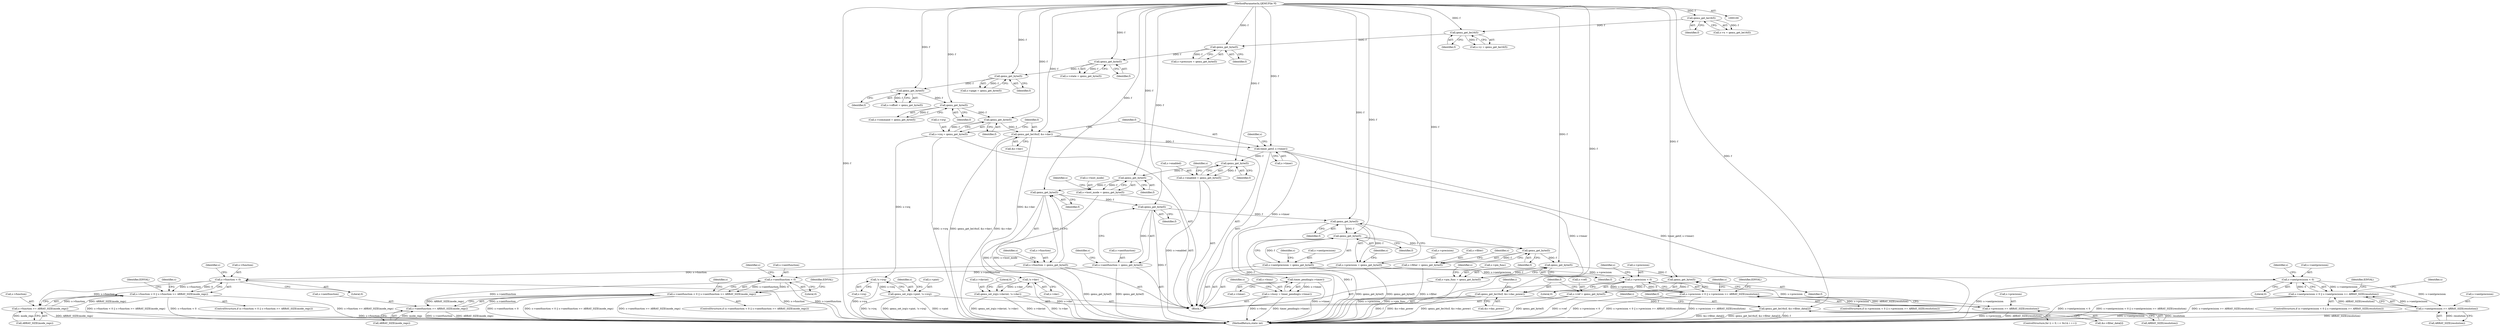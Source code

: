 digraph "0_qemu_5193be3be35f29a35bc465036cd64ad60d43385f@pointer" {
"1000163" [label="(Call,qemu_get_byte(f))"];
"1000157" [label="(Call,qemu_get_byte(f))"];
"1000151" [label="(Call,qemu_get_byte(f))"];
"1000145" [label="(Call,qemu_get_byte(f))"];
"1000139" [label="(Call,qemu_get_byte(f))"];
"1000133" [label="(Call,qemu_get_byte(f))"];
"1000127" [label="(Call,qemu_get_be16(f))"];
"1000121" [label="(Call,qemu_get_be16(f))"];
"1000101" [label="(MethodParameterIn,QEMUFile *f)"];
"1000159" [label="(Call,s->irq = qemu_get_byte(f))"];
"1000333" [label="(Call,!s->irq)"];
"1000329" [label="(Call,qemu_set_irq(s->pint, !s->irq))"];
"1000165" [label="(Call,qemu_get_be16s(f, &s->dav))"];
"1000171" [label="(Call,timer_get(f, s->timer))"];
"1000180" [label="(Call,qemu_get_byte(f))"];
"1000176" [label="(Call,s->enabled = qemu_get_byte(f))"];
"1000186" [label="(Call,qemu_get_byte(f))"];
"1000182" [label="(Call,s->host_mode = qemu_get_byte(f))"];
"1000192" [label="(Call,qemu_get_byte(f))"];
"1000188" [label="(Call,s->function = qemu_get_byte(f))"];
"1000196" [label="(Call,s->function < 0)"];
"1000195" [label="(Call,s->function < 0 || s->function >= ARRAY_SIZE(mode_regs))"];
"1000201" [label="(Call,s->function >= ARRAY_SIZE(mode_regs))"];
"1000215" [label="(Call,qemu_get_byte(f))"];
"1000211" [label="(Call,s->nextfunction = qemu_get_byte(f))"];
"1000219" [label="(Call,s->nextfunction < 0)"];
"1000218" [label="(Call,s->nextfunction < 0 || s->nextfunction >= ARRAY_SIZE(mode_regs))"];
"1000224" [label="(Call,s->nextfunction >= ARRAY_SIZE(mode_regs))"];
"1000238" [label="(Call,qemu_get_byte(f))"];
"1000234" [label="(Call,s->precision = qemu_get_byte(f))"];
"1000242" [label="(Call,s->precision < 0)"];
"1000241" [label="(Call,s->precision < 0 || s->precision >= ARRAY_SIZE(resolution))"];
"1000247" [label="(Call,s->precision >= ARRAY_SIZE(resolution))"];
"1000261" [label="(Call,qemu_get_byte(f))"];
"1000257" [label="(Call,s->nextprecision = qemu_get_byte(f))"];
"1000265" [label="(Call,s->nextprecision < 0)"];
"1000264" [label="(Call,s->nextprecision < 0 || s->nextprecision >= ARRAY_SIZE(resolution))"];
"1000270" [label="(Call,s->nextprecision >= ARRAY_SIZE(resolution))"];
"1000284" [label="(Call,qemu_get_byte(f))"];
"1000280" [label="(Call,s->filter = qemu_get_byte(f))"];
"1000290" [label="(Call,qemu_get_byte(f))"];
"1000286" [label="(Call,s->pin_func = qemu_get_byte(f))"];
"1000296" [label="(Call,qemu_get_byte(f))"];
"1000292" [label="(Call,s->ref = qemu_get_byte(f))"];
"1000298" [label="(Call,qemu_get_be16s(f, &s->dac_power))"];
"1000313" [label="(Call,qemu_get_be16s(f, &s->filter_data[i]))"];
"1000325" [label="(Call,timer_pending(s->timer))"];
"1000321" [label="(Call,s->busy = timer_pending(s->timer))"];
"1000341" [label="(Call,!s->dav)"];
"1000337" [label="(Call,qemu_set_irq(s->davint, !s->dav))"];
"1000171" [label="(Call,timer_get(f, s->timer))"];
"1000141" [label="(Call,s->page = qemu_get_byte(f))"];
"1000160" [label="(Call,s->irq)"];
"1000193" [label="(Identifier,f)"];
"1000202" [label="(Call,s->function)"];
"1000129" [label="(Call,s->pressure = qemu_get_byte(f))"];
"1000287" [label="(Call,s->pin_func)"];
"1000184" [label="(Identifier,s)"];
"1000330" [label="(Call,s->pint)"];
"1000165" [label="(Call,qemu_get_be16s(f, &s->dav))"];
"1000233" [label="(Identifier,EINVAL)"];
"1000152" [label="(Identifier,f)"];
"1000269" [label="(Literal,0)"];
"1000243" [label="(Call,s->precision)"];
"1000300" [label="(Call,&s->dac_power)"];
"1000194" [label="(ControlStructure,if (s->function < 0 || s->function >= ARRAY_SIZE(mode_regs)))"];
"1000157" [label="(Call,qemu_get_byte(f))"];
"1000296" [label="(Call,qemu_get_byte(f))"];
"1000210" [label="(Identifier,EINVAL)"];
"1000212" [label="(Call,s->nextfunction)"];
"1000218" [label="(Call,s->nextfunction < 0 || s->nextfunction >= ARRAY_SIZE(mode_regs))"];
"1000139" [label="(Call,qemu_get_byte(f))"];
"1000223" [label="(Literal,0)"];
"1000159" [label="(Call,s->irq = qemu_get_byte(f))"];
"1000242" [label="(Call,s->precision < 0)"];
"1000272" [label="(Identifier,s)"];
"1000262" [label="(Identifier,f)"];
"1000186" [label="(Call,qemu_get_byte(f))"];
"1000297" [label="(Identifier,f)"];
"1000188" [label="(Call,s->function = qemu_get_byte(f))"];
"1000221" [label="(Identifier,s)"];
"1000187" [label="(Identifier,f)"];
"1000200" [label="(Literal,0)"];
"1000341" [label="(Call,!s->dav)"];
"1000267" [label="(Identifier,s)"];
"1000338" [label="(Call,s->davint)"];
"1000183" [label="(Call,s->host_mode)"];
"1000326" [label="(Call,s->timer)"];
"1000225" [label="(Call,s->nextfunction)"];
"1000346" [label="(Literal,0)"];
"1000314" [label="(Identifier,f)"];
"1000321" [label="(Call,s->busy = timer_pending(s->timer))"];
"1000140" [label="(Identifier,f)"];
"1000172" [label="(Identifier,f)"];
"1000215" [label="(Call,qemu_get_byte(f))"];
"1000244" [label="(Identifier,s)"];
"1000203" [label="(Identifier,s)"];
"1000117" [label="(Call,s->x = qemu_get_be16(f))"];
"1000251" [label="(Call,ARRAY_SIZE(resolution))"];
"1000281" [label="(Call,s->filter)"];
"1000181" [label="(Identifier,f)"];
"1000217" [label="(ControlStructure,if (s->nextfunction < 0 || s->nextfunction >= ARRAY_SIZE(mode_regs)))"];
"1000274" [label="(Call,ARRAY_SIZE(resolution))"];
"1000248" [label="(Call,s->precision)"];
"1000234" [label="(Call,s->precision = qemu_get_byte(f))"];
"1000288" [label="(Identifier,s)"];
"1000261" [label="(Call,qemu_get_byte(f))"];
"1000176" [label="(Call,s->enabled = qemu_get_byte(f))"];
"1000258" [label="(Call,s->nextprecision)"];
"1000147" [label="(Call,s->offset = qemu_get_byte(f))"];
"1000146" [label="(Identifier,f)"];
"1000198" [label="(Identifier,s)"];
"1000213" [label="(Identifier,s)"];
"1000306" [label="(Identifier,i)"];
"1000122" [label="(Identifier,f)"];
"1000224" [label="(Call,s->nextfunction >= ARRAY_SIZE(mode_regs))"];
"1000127" [label="(Call,qemu_get_be16(f))"];
"1000241" [label="(Call,s->precision < 0 || s->precision >= ARRAY_SIZE(resolution))"];
"1000178" [label="(Identifier,s)"];
"1000342" [label="(Call,s->dav)"];
"1000304" [label="(ControlStructure,for (i = 0; i < 0x14; i ++))"];
"1000292" [label="(Call,s->ref = qemu_get_byte(f))"];
"1000266" [label="(Call,s->nextprecision)"];
"1000228" [label="(Call,ARRAY_SIZE(mode_regs))"];
"1000270" [label="(Call,s->nextprecision >= ARRAY_SIZE(resolution))"];
"1000284" [label="(Call,qemu_get_byte(f))"];
"1000286" [label="(Call,s->pin_func = qemu_get_byte(f))"];
"1000331" [label="(Identifier,s)"];
"1000166" [label="(Identifier,f)"];
"1000337" [label="(Call,qemu_set_irq(s->davint, !s->dav))"];
"1000128" [label="(Identifier,f)"];
"1000173" [label="(Call,s->timer)"];
"1000299" [label="(Identifier,f)"];
"1000134" [label="(Identifier,f)"];
"1000259" [label="(Identifier,s)"];
"1000322" [label="(Call,s->busy)"];
"1000315" [label="(Call,&s->filter_data[i])"];
"1000240" [label="(ControlStructure,if (s->precision < 0 || s->precision >= ARRAY_SIZE(resolution)))"];
"1000236" [label="(Identifier,s)"];
"1000280" [label="(Call,s->filter = qemu_get_byte(f))"];
"1000235" [label="(Call,s->precision)"];
"1000290" [label="(Call,qemu_get_byte(f))"];
"1000196" [label="(Call,s->function < 0)"];
"1000334" [label="(Call,s->irq)"];
"1000347" [label="(MethodReturn,static int)"];
"1000265" [label="(Call,s->nextprecision < 0)"];
"1000151" [label="(Call,qemu_get_byte(f))"];
"1000339" [label="(Identifier,s)"];
"1000153" [label="(Call,s->command = qemu_get_byte(f))"];
"1000219" [label="(Call,s->nextfunction < 0)"];
"1000294" [label="(Identifier,s)"];
"1000164" [label="(Identifier,f)"];
"1000192" [label="(Call,qemu_get_byte(f))"];
"1000177" [label="(Call,s->enabled)"];
"1000195" [label="(Call,s->function < 0 || s->function >= ARRAY_SIZE(mode_regs))"];
"1000182" [label="(Call,s->host_mode = qemu_get_byte(f))"];
"1000257" [label="(Call,s->nextprecision = qemu_get_byte(f))"];
"1000249" [label="(Identifier,s)"];
"1000104" [label="(Block,)"];
"1000123" [label="(Call,s->y = qemu_get_be16(f))"];
"1000279" [label="(Identifier,EINVAL)"];
"1000298" [label="(Call,qemu_get_be16s(f, &s->dac_power))"];
"1000256" [label="(Identifier,EINVAL)"];
"1000271" [label="(Call,s->nextprecision)"];
"1000226" [label="(Identifier,s)"];
"1000246" [label="(Literal,0)"];
"1000145" [label="(Call,qemu_get_byte(f))"];
"1000135" [label="(Call,s->state = qemu_get_byte(f))"];
"1000205" [label="(Call,ARRAY_SIZE(mode_regs))"];
"1000325" [label="(Call,timer_pending(s->timer))"];
"1000285" [label="(Identifier,f)"];
"1000312" [label="(Identifier,i)"];
"1000238" [label="(Call,qemu_get_byte(f))"];
"1000121" [label="(Call,qemu_get_be16(f))"];
"1000201" [label="(Call,s->function >= ARRAY_SIZE(mode_regs))"];
"1000211" [label="(Call,s->nextfunction = qemu_get_byte(f))"];
"1000167" [label="(Call,&s->dav)"];
"1000291" [label="(Identifier,f)"];
"1000329" [label="(Call,qemu_set_irq(s->pint, !s->irq))"];
"1000197" [label="(Call,s->function)"];
"1000101" [label="(MethodParameterIn,QEMUFile *f)"];
"1000180" [label="(Call,qemu_get_byte(f))"];
"1000189" [label="(Call,s->function)"];
"1000282" [label="(Identifier,s)"];
"1000216" [label="(Identifier,f)"];
"1000163" [label="(Call,qemu_get_byte(f))"];
"1000264" [label="(Call,s->nextprecision < 0 || s->nextprecision >= ARRAY_SIZE(resolution))"];
"1000313" [label="(Call,qemu_get_be16s(f, &s->filter_data[i]))"];
"1000190" [label="(Identifier,s)"];
"1000293" [label="(Call,s->ref)"];
"1000247" [label="(Call,s->precision >= ARRAY_SIZE(resolution))"];
"1000133" [label="(Call,qemu_get_byte(f))"];
"1000158" [label="(Identifier,f)"];
"1000220" [label="(Call,s->nextfunction)"];
"1000263" [label="(ControlStructure,if (s->nextprecision < 0 || s->nextprecision >= ARRAY_SIZE(resolution)))"];
"1000333" [label="(Call,!s->irq)"];
"1000239" [label="(Identifier,f)"];
"1000163" -> "1000159"  [label="AST: "];
"1000163" -> "1000164"  [label="CFG: "];
"1000164" -> "1000163"  [label="AST: "];
"1000159" -> "1000163"  [label="CFG: "];
"1000163" -> "1000159"  [label="DDG: f"];
"1000157" -> "1000163"  [label="DDG: f"];
"1000101" -> "1000163"  [label="DDG: f"];
"1000163" -> "1000165"  [label="DDG: f"];
"1000157" -> "1000153"  [label="AST: "];
"1000157" -> "1000158"  [label="CFG: "];
"1000158" -> "1000157"  [label="AST: "];
"1000153" -> "1000157"  [label="CFG: "];
"1000157" -> "1000153"  [label="DDG: f"];
"1000151" -> "1000157"  [label="DDG: f"];
"1000101" -> "1000157"  [label="DDG: f"];
"1000151" -> "1000147"  [label="AST: "];
"1000151" -> "1000152"  [label="CFG: "];
"1000152" -> "1000151"  [label="AST: "];
"1000147" -> "1000151"  [label="CFG: "];
"1000151" -> "1000147"  [label="DDG: f"];
"1000145" -> "1000151"  [label="DDG: f"];
"1000101" -> "1000151"  [label="DDG: f"];
"1000145" -> "1000141"  [label="AST: "];
"1000145" -> "1000146"  [label="CFG: "];
"1000146" -> "1000145"  [label="AST: "];
"1000141" -> "1000145"  [label="CFG: "];
"1000145" -> "1000141"  [label="DDG: f"];
"1000139" -> "1000145"  [label="DDG: f"];
"1000101" -> "1000145"  [label="DDG: f"];
"1000139" -> "1000135"  [label="AST: "];
"1000139" -> "1000140"  [label="CFG: "];
"1000140" -> "1000139"  [label="AST: "];
"1000135" -> "1000139"  [label="CFG: "];
"1000139" -> "1000135"  [label="DDG: f"];
"1000133" -> "1000139"  [label="DDG: f"];
"1000101" -> "1000139"  [label="DDG: f"];
"1000133" -> "1000129"  [label="AST: "];
"1000133" -> "1000134"  [label="CFG: "];
"1000134" -> "1000133"  [label="AST: "];
"1000129" -> "1000133"  [label="CFG: "];
"1000133" -> "1000129"  [label="DDG: f"];
"1000127" -> "1000133"  [label="DDG: f"];
"1000101" -> "1000133"  [label="DDG: f"];
"1000127" -> "1000123"  [label="AST: "];
"1000127" -> "1000128"  [label="CFG: "];
"1000128" -> "1000127"  [label="AST: "];
"1000123" -> "1000127"  [label="CFG: "];
"1000127" -> "1000123"  [label="DDG: f"];
"1000121" -> "1000127"  [label="DDG: f"];
"1000101" -> "1000127"  [label="DDG: f"];
"1000121" -> "1000117"  [label="AST: "];
"1000121" -> "1000122"  [label="CFG: "];
"1000122" -> "1000121"  [label="AST: "];
"1000117" -> "1000121"  [label="CFG: "];
"1000121" -> "1000117"  [label="DDG: f"];
"1000101" -> "1000121"  [label="DDG: f"];
"1000101" -> "1000100"  [label="AST: "];
"1000101" -> "1000347"  [label="DDG: f"];
"1000101" -> "1000165"  [label="DDG: f"];
"1000101" -> "1000171"  [label="DDG: f"];
"1000101" -> "1000180"  [label="DDG: f"];
"1000101" -> "1000186"  [label="DDG: f"];
"1000101" -> "1000192"  [label="DDG: f"];
"1000101" -> "1000215"  [label="DDG: f"];
"1000101" -> "1000238"  [label="DDG: f"];
"1000101" -> "1000261"  [label="DDG: f"];
"1000101" -> "1000284"  [label="DDG: f"];
"1000101" -> "1000290"  [label="DDG: f"];
"1000101" -> "1000296"  [label="DDG: f"];
"1000101" -> "1000298"  [label="DDG: f"];
"1000101" -> "1000313"  [label="DDG: f"];
"1000159" -> "1000104"  [label="AST: "];
"1000160" -> "1000159"  [label="AST: "];
"1000166" -> "1000159"  [label="CFG: "];
"1000159" -> "1000347"  [label="DDG: s->irq"];
"1000159" -> "1000333"  [label="DDG: s->irq"];
"1000333" -> "1000329"  [label="AST: "];
"1000333" -> "1000334"  [label="CFG: "];
"1000334" -> "1000333"  [label="AST: "];
"1000329" -> "1000333"  [label="CFG: "];
"1000333" -> "1000347"  [label="DDG: s->irq"];
"1000333" -> "1000329"  [label="DDG: s->irq"];
"1000329" -> "1000104"  [label="AST: "];
"1000330" -> "1000329"  [label="AST: "];
"1000339" -> "1000329"  [label="CFG: "];
"1000329" -> "1000347"  [label="DDG: !s->irq"];
"1000329" -> "1000347"  [label="DDG: qemu_set_irq(s->pint, !s->irq)"];
"1000329" -> "1000347"  [label="DDG: s->pint"];
"1000165" -> "1000104"  [label="AST: "];
"1000165" -> "1000167"  [label="CFG: "];
"1000166" -> "1000165"  [label="AST: "];
"1000167" -> "1000165"  [label="AST: "];
"1000172" -> "1000165"  [label="CFG: "];
"1000165" -> "1000347"  [label="DDG: &s->dav"];
"1000165" -> "1000347"  [label="DDG: qemu_get_be16s(f, &s->dav)"];
"1000165" -> "1000171"  [label="DDG: f"];
"1000165" -> "1000341"  [label="DDG: &s->dav"];
"1000171" -> "1000104"  [label="AST: "];
"1000171" -> "1000173"  [label="CFG: "];
"1000172" -> "1000171"  [label="AST: "];
"1000173" -> "1000171"  [label="AST: "];
"1000178" -> "1000171"  [label="CFG: "];
"1000171" -> "1000347"  [label="DDG: s->timer"];
"1000171" -> "1000347"  [label="DDG: timer_get(f, s->timer)"];
"1000171" -> "1000180"  [label="DDG: f"];
"1000171" -> "1000325"  [label="DDG: s->timer"];
"1000180" -> "1000176"  [label="AST: "];
"1000180" -> "1000181"  [label="CFG: "];
"1000181" -> "1000180"  [label="AST: "];
"1000176" -> "1000180"  [label="CFG: "];
"1000180" -> "1000176"  [label="DDG: f"];
"1000180" -> "1000186"  [label="DDG: f"];
"1000176" -> "1000104"  [label="AST: "];
"1000177" -> "1000176"  [label="AST: "];
"1000184" -> "1000176"  [label="CFG: "];
"1000176" -> "1000347"  [label="DDG: s->enabled"];
"1000186" -> "1000182"  [label="AST: "];
"1000186" -> "1000187"  [label="CFG: "];
"1000187" -> "1000186"  [label="AST: "];
"1000182" -> "1000186"  [label="CFG: "];
"1000186" -> "1000182"  [label="DDG: f"];
"1000186" -> "1000192"  [label="DDG: f"];
"1000182" -> "1000104"  [label="AST: "];
"1000183" -> "1000182"  [label="AST: "];
"1000190" -> "1000182"  [label="CFG: "];
"1000182" -> "1000347"  [label="DDG: s->host_mode"];
"1000192" -> "1000188"  [label="AST: "];
"1000192" -> "1000193"  [label="CFG: "];
"1000193" -> "1000192"  [label="AST: "];
"1000188" -> "1000192"  [label="CFG: "];
"1000192" -> "1000347"  [label="DDG: f"];
"1000192" -> "1000188"  [label="DDG: f"];
"1000192" -> "1000215"  [label="DDG: f"];
"1000188" -> "1000104"  [label="AST: "];
"1000189" -> "1000188"  [label="AST: "];
"1000198" -> "1000188"  [label="CFG: "];
"1000188" -> "1000347"  [label="DDG: qemu_get_byte(f)"];
"1000188" -> "1000196"  [label="DDG: s->function"];
"1000196" -> "1000195"  [label="AST: "];
"1000196" -> "1000200"  [label="CFG: "];
"1000197" -> "1000196"  [label="AST: "];
"1000200" -> "1000196"  [label="AST: "];
"1000203" -> "1000196"  [label="CFG: "];
"1000195" -> "1000196"  [label="CFG: "];
"1000196" -> "1000347"  [label="DDG: s->function"];
"1000196" -> "1000195"  [label="DDG: s->function"];
"1000196" -> "1000195"  [label="DDG: 0"];
"1000196" -> "1000201"  [label="DDG: s->function"];
"1000195" -> "1000194"  [label="AST: "];
"1000195" -> "1000201"  [label="CFG: "];
"1000201" -> "1000195"  [label="AST: "];
"1000210" -> "1000195"  [label="CFG: "];
"1000213" -> "1000195"  [label="CFG: "];
"1000195" -> "1000347"  [label="DDG: s->function >= ARRAY_SIZE(mode_regs)"];
"1000195" -> "1000347"  [label="DDG: s->function < 0 || s->function >= ARRAY_SIZE(mode_regs)"];
"1000195" -> "1000347"  [label="DDG: s->function < 0"];
"1000201" -> "1000195"  [label="DDG: s->function"];
"1000201" -> "1000195"  [label="DDG: ARRAY_SIZE(mode_regs)"];
"1000201" -> "1000205"  [label="CFG: "];
"1000202" -> "1000201"  [label="AST: "];
"1000205" -> "1000201"  [label="AST: "];
"1000201" -> "1000347"  [label="DDG: ARRAY_SIZE(mode_regs)"];
"1000201" -> "1000347"  [label="DDG: s->function"];
"1000205" -> "1000201"  [label="DDG: mode_regs"];
"1000215" -> "1000211"  [label="AST: "];
"1000215" -> "1000216"  [label="CFG: "];
"1000216" -> "1000215"  [label="AST: "];
"1000211" -> "1000215"  [label="CFG: "];
"1000215" -> "1000347"  [label="DDG: f"];
"1000215" -> "1000211"  [label="DDG: f"];
"1000215" -> "1000238"  [label="DDG: f"];
"1000211" -> "1000104"  [label="AST: "];
"1000212" -> "1000211"  [label="AST: "];
"1000221" -> "1000211"  [label="CFG: "];
"1000211" -> "1000347"  [label="DDG: qemu_get_byte(f)"];
"1000211" -> "1000219"  [label="DDG: s->nextfunction"];
"1000219" -> "1000218"  [label="AST: "];
"1000219" -> "1000223"  [label="CFG: "];
"1000220" -> "1000219"  [label="AST: "];
"1000223" -> "1000219"  [label="AST: "];
"1000226" -> "1000219"  [label="CFG: "];
"1000218" -> "1000219"  [label="CFG: "];
"1000219" -> "1000347"  [label="DDG: s->nextfunction"];
"1000219" -> "1000218"  [label="DDG: s->nextfunction"];
"1000219" -> "1000218"  [label="DDG: 0"];
"1000219" -> "1000224"  [label="DDG: s->nextfunction"];
"1000218" -> "1000217"  [label="AST: "];
"1000218" -> "1000224"  [label="CFG: "];
"1000224" -> "1000218"  [label="AST: "];
"1000233" -> "1000218"  [label="CFG: "];
"1000236" -> "1000218"  [label="CFG: "];
"1000218" -> "1000347"  [label="DDG: s->nextfunction < 0"];
"1000218" -> "1000347"  [label="DDG: s->nextfunction < 0 || s->nextfunction >= ARRAY_SIZE(mode_regs)"];
"1000218" -> "1000347"  [label="DDG: s->nextfunction >= ARRAY_SIZE(mode_regs)"];
"1000224" -> "1000218"  [label="DDG: s->nextfunction"];
"1000224" -> "1000218"  [label="DDG: ARRAY_SIZE(mode_regs)"];
"1000224" -> "1000228"  [label="CFG: "];
"1000225" -> "1000224"  [label="AST: "];
"1000228" -> "1000224"  [label="AST: "];
"1000224" -> "1000347"  [label="DDG: s->nextfunction"];
"1000224" -> "1000347"  [label="DDG: ARRAY_SIZE(mode_regs)"];
"1000228" -> "1000224"  [label="DDG: mode_regs"];
"1000238" -> "1000234"  [label="AST: "];
"1000238" -> "1000239"  [label="CFG: "];
"1000239" -> "1000238"  [label="AST: "];
"1000234" -> "1000238"  [label="CFG: "];
"1000238" -> "1000347"  [label="DDG: f"];
"1000238" -> "1000234"  [label="DDG: f"];
"1000238" -> "1000261"  [label="DDG: f"];
"1000234" -> "1000104"  [label="AST: "];
"1000235" -> "1000234"  [label="AST: "];
"1000244" -> "1000234"  [label="CFG: "];
"1000234" -> "1000347"  [label="DDG: qemu_get_byte(f)"];
"1000234" -> "1000242"  [label="DDG: s->precision"];
"1000242" -> "1000241"  [label="AST: "];
"1000242" -> "1000246"  [label="CFG: "];
"1000243" -> "1000242"  [label="AST: "];
"1000246" -> "1000242"  [label="AST: "];
"1000249" -> "1000242"  [label="CFG: "];
"1000241" -> "1000242"  [label="CFG: "];
"1000242" -> "1000347"  [label="DDG: s->precision"];
"1000242" -> "1000241"  [label="DDG: s->precision"];
"1000242" -> "1000241"  [label="DDG: 0"];
"1000242" -> "1000247"  [label="DDG: s->precision"];
"1000241" -> "1000240"  [label="AST: "];
"1000241" -> "1000247"  [label="CFG: "];
"1000247" -> "1000241"  [label="AST: "];
"1000256" -> "1000241"  [label="CFG: "];
"1000259" -> "1000241"  [label="CFG: "];
"1000241" -> "1000347"  [label="DDG: s->precision < 0"];
"1000241" -> "1000347"  [label="DDG: s->precision < 0 || s->precision >= ARRAY_SIZE(resolution)"];
"1000241" -> "1000347"  [label="DDG: s->precision >= ARRAY_SIZE(resolution)"];
"1000247" -> "1000241"  [label="DDG: s->precision"];
"1000247" -> "1000241"  [label="DDG: ARRAY_SIZE(resolution)"];
"1000247" -> "1000251"  [label="CFG: "];
"1000248" -> "1000247"  [label="AST: "];
"1000251" -> "1000247"  [label="AST: "];
"1000247" -> "1000347"  [label="DDG: s->precision"];
"1000247" -> "1000347"  [label="DDG: ARRAY_SIZE(resolution)"];
"1000251" -> "1000247"  [label="DDG: resolution"];
"1000261" -> "1000257"  [label="AST: "];
"1000261" -> "1000262"  [label="CFG: "];
"1000262" -> "1000261"  [label="AST: "];
"1000257" -> "1000261"  [label="CFG: "];
"1000261" -> "1000347"  [label="DDG: f"];
"1000261" -> "1000257"  [label="DDG: f"];
"1000261" -> "1000284"  [label="DDG: f"];
"1000257" -> "1000104"  [label="AST: "];
"1000258" -> "1000257"  [label="AST: "];
"1000267" -> "1000257"  [label="CFG: "];
"1000257" -> "1000347"  [label="DDG: qemu_get_byte(f)"];
"1000257" -> "1000265"  [label="DDG: s->nextprecision"];
"1000265" -> "1000264"  [label="AST: "];
"1000265" -> "1000269"  [label="CFG: "];
"1000266" -> "1000265"  [label="AST: "];
"1000269" -> "1000265"  [label="AST: "];
"1000272" -> "1000265"  [label="CFG: "];
"1000264" -> "1000265"  [label="CFG: "];
"1000265" -> "1000347"  [label="DDG: s->nextprecision"];
"1000265" -> "1000264"  [label="DDG: s->nextprecision"];
"1000265" -> "1000264"  [label="DDG: 0"];
"1000265" -> "1000270"  [label="DDG: s->nextprecision"];
"1000264" -> "1000263"  [label="AST: "];
"1000264" -> "1000270"  [label="CFG: "];
"1000270" -> "1000264"  [label="AST: "];
"1000279" -> "1000264"  [label="CFG: "];
"1000282" -> "1000264"  [label="CFG: "];
"1000264" -> "1000347"  [label="DDG: s->nextprecision < 0"];
"1000264" -> "1000347"  [label="DDG: s->nextprecision < 0 || s->nextprecision >= ARRAY_SIZE(resolution)"];
"1000264" -> "1000347"  [label="DDG: s->nextprecision >= ARRAY_SIZE(resolution)"];
"1000270" -> "1000264"  [label="DDG: s->nextprecision"];
"1000270" -> "1000264"  [label="DDG: ARRAY_SIZE(resolution)"];
"1000270" -> "1000274"  [label="CFG: "];
"1000271" -> "1000270"  [label="AST: "];
"1000274" -> "1000270"  [label="AST: "];
"1000270" -> "1000347"  [label="DDG: ARRAY_SIZE(resolution)"];
"1000270" -> "1000347"  [label="DDG: s->nextprecision"];
"1000274" -> "1000270"  [label="DDG: resolution"];
"1000284" -> "1000280"  [label="AST: "];
"1000284" -> "1000285"  [label="CFG: "];
"1000285" -> "1000284"  [label="AST: "];
"1000280" -> "1000284"  [label="CFG: "];
"1000284" -> "1000280"  [label="DDG: f"];
"1000284" -> "1000290"  [label="DDG: f"];
"1000280" -> "1000104"  [label="AST: "];
"1000281" -> "1000280"  [label="AST: "];
"1000288" -> "1000280"  [label="CFG: "];
"1000280" -> "1000347"  [label="DDG: s->filter"];
"1000290" -> "1000286"  [label="AST: "];
"1000290" -> "1000291"  [label="CFG: "];
"1000291" -> "1000290"  [label="AST: "];
"1000286" -> "1000290"  [label="CFG: "];
"1000290" -> "1000286"  [label="DDG: f"];
"1000290" -> "1000296"  [label="DDG: f"];
"1000286" -> "1000104"  [label="AST: "];
"1000287" -> "1000286"  [label="AST: "];
"1000294" -> "1000286"  [label="CFG: "];
"1000286" -> "1000347"  [label="DDG: s->pin_func"];
"1000296" -> "1000292"  [label="AST: "];
"1000296" -> "1000297"  [label="CFG: "];
"1000297" -> "1000296"  [label="AST: "];
"1000292" -> "1000296"  [label="CFG: "];
"1000296" -> "1000292"  [label="DDG: f"];
"1000296" -> "1000298"  [label="DDG: f"];
"1000292" -> "1000104"  [label="AST: "];
"1000293" -> "1000292"  [label="AST: "];
"1000299" -> "1000292"  [label="CFG: "];
"1000292" -> "1000347"  [label="DDG: s->ref"];
"1000292" -> "1000347"  [label="DDG: qemu_get_byte(f)"];
"1000298" -> "1000104"  [label="AST: "];
"1000298" -> "1000300"  [label="CFG: "];
"1000299" -> "1000298"  [label="AST: "];
"1000300" -> "1000298"  [label="AST: "];
"1000306" -> "1000298"  [label="CFG: "];
"1000298" -> "1000347"  [label="DDG: qemu_get_be16s(f, &s->dac_power)"];
"1000298" -> "1000347"  [label="DDG: f"];
"1000298" -> "1000347"  [label="DDG: &s->dac_power"];
"1000298" -> "1000313"  [label="DDG: f"];
"1000313" -> "1000304"  [label="AST: "];
"1000313" -> "1000315"  [label="CFG: "];
"1000314" -> "1000313"  [label="AST: "];
"1000315" -> "1000313"  [label="AST: "];
"1000312" -> "1000313"  [label="CFG: "];
"1000313" -> "1000347"  [label="DDG: &s->filter_data[i]"];
"1000313" -> "1000347"  [label="DDG: qemu_get_be16s(f, &s->filter_data[i])"];
"1000313" -> "1000347"  [label="DDG: f"];
"1000325" -> "1000321"  [label="AST: "];
"1000325" -> "1000326"  [label="CFG: "];
"1000326" -> "1000325"  [label="AST: "];
"1000321" -> "1000325"  [label="CFG: "];
"1000325" -> "1000347"  [label="DDG: s->timer"];
"1000325" -> "1000321"  [label="DDG: s->timer"];
"1000321" -> "1000104"  [label="AST: "];
"1000322" -> "1000321"  [label="AST: "];
"1000331" -> "1000321"  [label="CFG: "];
"1000321" -> "1000347"  [label="DDG: s->busy"];
"1000321" -> "1000347"  [label="DDG: timer_pending(s->timer)"];
"1000341" -> "1000337"  [label="AST: "];
"1000341" -> "1000342"  [label="CFG: "];
"1000342" -> "1000341"  [label="AST: "];
"1000337" -> "1000341"  [label="CFG: "];
"1000341" -> "1000347"  [label="DDG: s->dav"];
"1000341" -> "1000337"  [label="DDG: s->dav"];
"1000337" -> "1000104"  [label="AST: "];
"1000338" -> "1000337"  [label="AST: "];
"1000346" -> "1000337"  [label="CFG: "];
"1000337" -> "1000347"  [label="DDG: s->davint"];
"1000337" -> "1000347"  [label="DDG: !s->dav"];
"1000337" -> "1000347"  [label="DDG: qemu_set_irq(s->davint, !s->dav)"];
}
